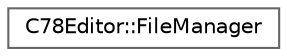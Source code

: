 digraph "Graphical Class Hierarchy"
{
 // LATEX_PDF_SIZE
  bgcolor="transparent";
  edge [fontname=Helvetica,fontsize=10,labelfontname=Helvetica,labelfontsize=10];
  node [fontname=Helvetica,fontsize=10,shape=box,height=0.2,width=0.4];
  rankdir="LR";
  Node0 [id="Node000000",label="C78Editor::FileManager",height=0.2,width=0.4,color="grey40", fillcolor="white", style="filled",URL="$dc/d7a/class_c78_editor_1_1_file_manager.html",tooltip=" "];
}
